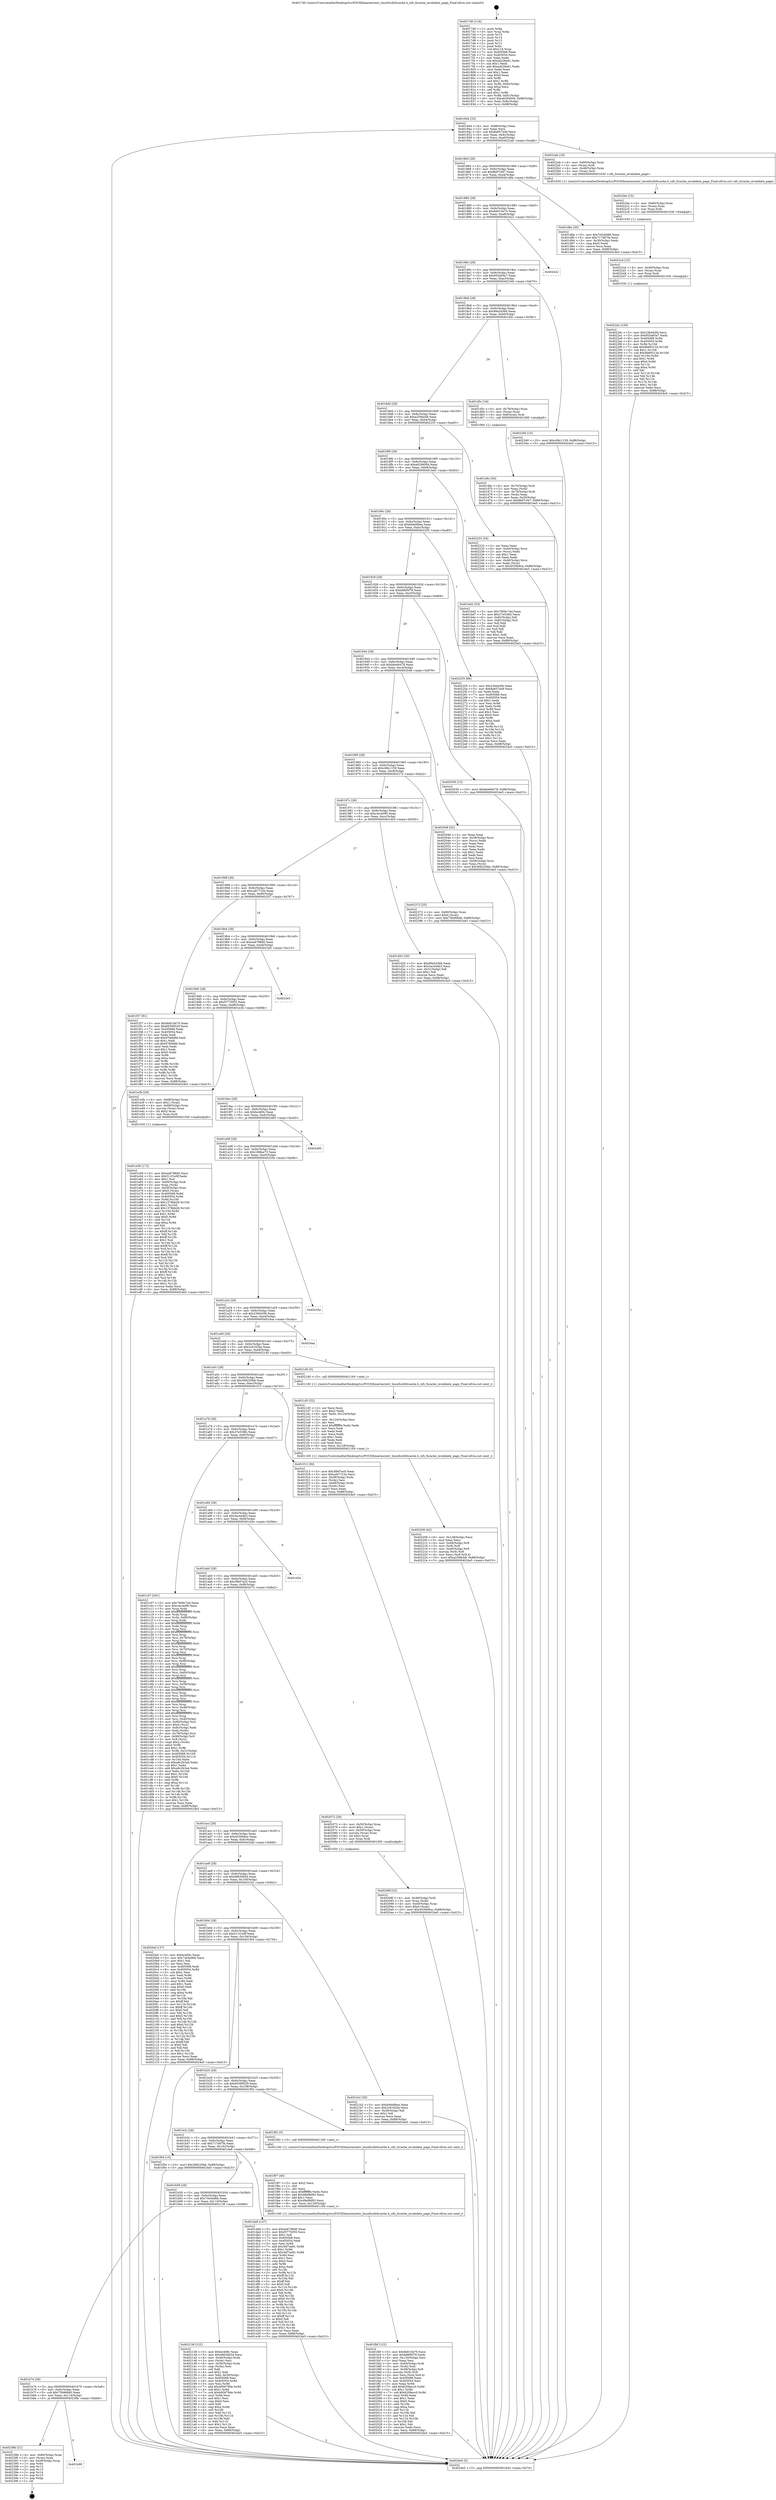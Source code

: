 digraph "0x4017d0" {
  label = "0x4017d0 (/mnt/c/Users/mathe/Desktop/tcc/POCII/binaries/extr_linuxfscifsfscache.h_cifs_fscache_invalidate_page_Final-ollvm.out::main(0))"
  labelloc = "t"
  node[shape=record]

  Entry [label="",width=0.3,height=0.3,shape=circle,fillcolor=black,style=filled]
  "0x401844" [label="{
     0x401844 [32]\l
     | [instrs]\l
     &nbsp;&nbsp;0x401844 \<+6\>: mov -0x88(%rbp),%eax\l
     &nbsp;&nbsp;0x40184a \<+2\>: mov %eax,%ecx\l
     &nbsp;&nbsp;0x40184c \<+6\>: sub $0x8a857449,%ecx\l
     &nbsp;&nbsp;0x401852 \<+6\>: mov %eax,-0x9c(%rbp)\l
     &nbsp;&nbsp;0x401858 \<+6\>: mov %ecx,-0xa0(%rbp)\l
     &nbsp;&nbsp;0x40185e \<+6\>: je 00000000004022ab \<main+0xadb\>\l
  }"]
  "0x4022ab" [label="{
     0x4022ab [19]\l
     | [instrs]\l
     &nbsp;&nbsp;0x4022ab \<+4\>: mov -0x60(%rbp),%rax\l
     &nbsp;&nbsp;0x4022af \<+3\>: mov (%rax),%rdi\l
     &nbsp;&nbsp;0x4022b2 \<+4\>: mov -0x48(%rbp),%rax\l
     &nbsp;&nbsp;0x4022b6 \<+3\>: mov (%rax),%rsi\l
     &nbsp;&nbsp;0x4022b9 \<+5\>: call 0000000000401630 \<cifs_fscache_invalidate_page\>\l
     | [calls]\l
     &nbsp;&nbsp;0x401630 \{1\} (/mnt/c/Users/mathe/Desktop/tcc/POCII/binaries/extr_linuxfscifsfscache.h_cifs_fscache_invalidate_page_Final-ollvm.out::cifs_fscache_invalidate_page)\l
  }"]
  "0x401864" [label="{
     0x401864 [28]\l
     | [instrs]\l
     &nbsp;&nbsp;0x401864 \<+5\>: jmp 0000000000401869 \<main+0x99\>\l
     &nbsp;&nbsp;0x401869 \<+6\>: mov -0x9c(%rbp),%eax\l
     &nbsp;&nbsp;0x40186f \<+5\>: sub $0x8b97cf47,%eax\l
     &nbsp;&nbsp;0x401874 \<+6\>: mov %eax,-0xa4(%rbp)\l
     &nbsp;&nbsp;0x40187a \<+6\>: je 0000000000401d8a \<main+0x5ba\>\l
  }"]
  Exit [label="",width=0.3,height=0.3,shape=circle,fillcolor=black,style=filled,peripheries=2]
  "0x401d8a" [label="{
     0x401d8a [30]\l
     | [instrs]\l
     &nbsp;&nbsp;0x401d8a \<+5\>: mov $0x7e5cb686,%eax\l
     &nbsp;&nbsp;0x401d8f \<+5\>: mov $0x717d67fa,%ecx\l
     &nbsp;&nbsp;0x401d94 \<+3\>: mov -0x30(%rbp),%edx\l
     &nbsp;&nbsp;0x401d97 \<+3\>: cmp $0x0,%edx\l
     &nbsp;&nbsp;0x401d9a \<+3\>: cmove %ecx,%eax\l
     &nbsp;&nbsp;0x401d9d \<+6\>: mov %eax,-0x88(%rbp)\l
     &nbsp;&nbsp;0x401da3 \<+5\>: jmp 00000000004024e5 \<main+0xd15\>\l
  }"]
  "0x401880" [label="{
     0x401880 [28]\l
     | [instrs]\l
     &nbsp;&nbsp;0x401880 \<+5\>: jmp 0000000000401885 \<main+0xb5\>\l
     &nbsp;&nbsp;0x401885 \<+6\>: mov -0x9c(%rbp),%eax\l
     &nbsp;&nbsp;0x40188b \<+5\>: sub $0x8d010e70,%eax\l
     &nbsp;&nbsp;0x401890 \<+6\>: mov %eax,-0xa8(%rbp)\l
     &nbsp;&nbsp;0x401896 \<+6\>: je 0000000000402422 \<main+0xc52\>\l
  }"]
  "0x401b90" [label="{
     0x401b90\l
  }", style=dashed]
  "0x402422" [label="{
     0x402422\l
  }", style=dashed]
  "0x40189c" [label="{
     0x40189c [28]\l
     | [instrs]\l
     &nbsp;&nbsp;0x40189c \<+5\>: jmp 00000000004018a1 \<main+0xd1\>\l
     &nbsp;&nbsp;0x4018a1 \<+6\>: mov -0x9c(%rbp),%eax\l
     &nbsp;&nbsp;0x4018a7 \<+5\>: sub $0x955a65a7,%eax\l
     &nbsp;&nbsp;0x4018ac \<+6\>: mov %eax,-0xac(%rbp)\l
     &nbsp;&nbsp;0x4018b2 \<+6\>: je 0000000000402340 \<main+0xb70\>\l
  }"]
  "0x40238b" [label="{
     0x40238b [21]\l
     | [instrs]\l
     &nbsp;&nbsp;0x40238b \<+4\>: mov -0x80(%rbp),%rax\l
     &nbsp;&nbsp;0x40238f \<+2\>: mov (%rax),%eax\l
     &nbsp;&nbsp;0x402391 \<+4\>: lea -0x28(%rbp),%rsp\l
     &nbsp;&nbsp;0x402395 \<+1\>: pop %rbx\l
     &nbsp;&nbsp;0x402396 \<+2\>: pop %r12\l
     &nbsp;&nbsp;0x402398 \<+2\>: pop %r13\l
     &nbsp;&nbsp;0x40239a \<+2\>: pop %r14\l
     &nbsp;&nbsp;0x40239c \<+2\>: pop %r15\l
     &nbsp;&nbsp;0x40239e \<+1\>: pop %rbp\l
     &nbsp;&nbsp;0x40239f \<+1\>: ret\l
  }"]
  "0x402340" [label="{
     0x402340 [15]\l
     | [instrs]\l
     &nbsp;&nbsp;0x402340 \<+10\>: movl $0xc08c1159,-0x88(%rbp)\l
     &nbsp;&nbsp;0x40234a \<+5\>: jmp 00000000004024e5 \<main+0xd15\>\l
  }"]
  "0x4018b8" [label="{
     0x4018b8 [28]\l
     | [instrs]\l
     &nbsp;&nbsp;0x4018b8 \<+5\>: jmp 00000000004018bd \<main+0xed\>\l
     &nbsp;&nbsp;0x4018bd \<+6\>: mov -0x9c(%rbp),%eax\l
     &nbsp;&nbsp;0x4018c3 \<+5\>: sub $0x99a54366,%eax\l
     &nbsp;&nbsp;0x4018c8 \<+6\>: mov %eax,-0xb0(%rbp)\l
     &nbsp;&nbsp;0x4018ce \<+6\>: je 0000000000401d5c \<main+0x58c\>\l
  }"]
  "0x4022dc" [label="{
     0x4022dc [100]\l
     | [instrs]\l
     &nbsp;&nbsp;0x4022dc \<+5\>: mov $0x236d43f4,%ecx\l
     &nbsp;&nbsp;0x4022e1 \<+5\>: mov $0x955a65a7,%edx\l
     &nbsp;&nbsp;0x4022e6 \<+8\>: mov 0x405068,%r8d\l
     &nbsp;&nbsp;0x4022ee \<+8\>: mov 0x405054,%r9d\l
     &nbsp;&nbsp;0x4022f6 \<+3\>: mov %r8d,%r10d\l
     &nbsp;&nbsp;0x4022f9 \<+7\>: add $0x9b693134,%r10d\l
     &nbsp;&nbsp;0x402300 \<+4\>: sub $0x1,%r10d\l
     &nbsp;&nbsp;0x402304 \<+7\>: sub $0x9b693134,%r10d\l
     &nbsp;&nbsp;0x40230b \<+4\>: imul %r10d,%r8d\l
     &nbsp;&nbsp;0x40230f \<+4\>: and $0x1,%r8d\l
     &nbsp;&nbsp;0x402313 \<+4\>: cmp $0x0,%r8d\l
     &nbsp;&nbsp;0x402317 \<+4\>: sete %r11b\l
     &nbsp;&nbsp;0x40231b \<+4\>: cmp $0xa,%r9d\l
     &nbsp;&nbsp;0x40231f \<+3\>: setl %bl\l
     &nbsp;&nbsp;0x402322 \<+3\>: mov %r11b,%r14b\l
     &nbsp;&nbsp;0x402325 \<+3\>: and %bl,%r14b\l
     &nbsp;&nbsp;0x402328 \<+3\>: xor %bl,%r11b\l
     &nbsp;&nbsp;0x40232b \<+3\>: or %r11b,%r14b\l
     &nbsp;&nbsp;0x40232e \<+4\>: test $0x1,%r14b\l
     &nbsp;&nbsp;0x402332 \<+3\>: cmovne %edx,%ecx\l
     &nbsp;&nbsp;0x402335 \<+6\>: mov %ecx,-0x88(%rbp)\l
     &nbsp;&nbsp;0x40233b \<+5\>: jmp 00000000004024e5 \<main+0xd15\>\l
  }"]
  "0x401d5c" [label="{
     0x401d5c [16]\l
     | [instrs]\l
     &nbsp;&nbsp;0x401d5c \<+4\>: mov -0x78(%rbp),%rax\l
     &nbsp;&nbsp;0x401d60 \<+3\>: mov (%rax),%rax\l
     &nbsp;&nbsp;0x401d63 \<+4\>: mov 0x8(%rax),%rdi\l
     &nbsp;&nbsp;0x401d67 \<+5\>: call 0000000000401060 \<atoi@plt\>\l
     | [calls]\l
     &nbsp;&nbsp;0x401060 \{1\} (unknown)\l
  }"]
  "0x4018d4" [label="{
     0x4018d4 [28]\l
     | [instrs]\l
     &nbsp;&nbsp;0x4018d4 \<+5\>: jmp 00000000004018d9 \<main+0x109\>\l
     &nbsp;&nbsp;0x4018d9 \<+6\>: mov -0x9c(%rbp),%eax\l
     &nbsp;&nbsp;0x4018df \<+5\>: sub $0xa259dcb9,%eax\l
     &nbsp;&nbsp;0x4018e4 \<+6\>: mov %eax,-0xb4(%rbp)\l
     &nbsp;&nbsp;0x4018ea \<+6\>: je 0000000000402233 \<main+0xa63\>\l
  }"]
  "0x4022cd" [label="{
     0x4022cd [15]\l
     | [instrs]\l
     &nbsp;&nbsp;0x4022cd \<+4\>: mov -0x48(%rbp),%rax\l
     &nbsp;&nbsp;0x4022d1 \<+3\>: mov (%rax),%rax\l
     &nbsp;&nbsp;0x4022d4 \<+3\>: mov %rax,%rdi\l
     &nbsp;&nbsp;0x4022d7 \<+5\>: call 0000000000401030 \<free@plt\>\l
     | [calls]\l
     &nbsp;&nbsp;0x401030 \{1\} (unknown)\l
  }"]
  "0x402233" [label="{
     0x402233 [34]\l
     | [instrs]\l
     &nbsp;&nbsp;0x402233 \<+2\>: xor %eax,%eax\l
     &nbsp;&nbsp;0x402235 \<+4\>: mov -0x40(%rbp),%rcx\l
     &nbsp;&nbsp;0x402239 \<+2\>: mov (%rcx),%edx\l
     &nbsp;&nbsp;0x40223b \<+3\>: sub $0x1,%eax\l
     &nbsp;&nbsp;0x40223e \<+2\>: sub %eax,%edx\l
     &nbsp;&nbsp;0x402240 \<+4\>: mov -0x40(%rbp),%rcx\l
     &nbsp;&nbsp;0x402244 \<+2\>: mov %edx,(%rcx)\l
     &nbsp;&nbsp;0x402246 \<+10\>: movl $0x4530b8ce,-0x88(%rbp)\l
     &nbsp;&nbsp;0x402250 \<+5\>: jmp 00000000004024e5 \<main+0xd15\>\l
  }"]
  "0x4018f0" [label="{
     0x4018f0 [28]\l
     | [instrs]\l
     &nbsp;&nbsp;0x4018f0 \<+5\>: jmp 00000000004018f5 \<main+0x125\>\l
     &nbsp;&nbsp;0x4018f5 \<+6\>: mov -0x9c(%rbp),%eax\l
     &nbsp;&nbsp;0x4018fb \<+5\>: sub $0xa6294004,%eax\l
     &nbsp;&nbsp;0x401900 \<+6\>: mov %eax,-0xb8(%rbp)\l
     &nbsp;&nbsp;0x401906 \<+6\>: je 0000000000401bd2 \<main+0x402\>\l
  }"]
  "0x4022be" [label="{
     0x4022be [15]\l
     | [instrs]\l
     &nbsp;&nbsp;0x4022be \<+4\>: mov -0x60(%rbp),%rax\l
     &nbsp;&nbsp;0x4022c2 \<+3\>: mov (%rax),%rax\l
     &nbsp;&nbsp;0x4022c5 \<+3\>: mov %rax,%rdi\l
     &nbsp;&nbsp;0x4022c8 \<+5\>: call 0000000000401030 \<free@plt\>\l
     | [calls]\l
     &nbsp;&nbsp;0x401030 \{1\} (unknown)\l
  }"]
  "0x401bd2" [label="{
     0x401bd2 [53]\l
     | [instrs]\l
     &nbsp;&nbsp;0x401bd2 \<+5\>: mov $0x7809c74d,%eax\l
     &nbsp;&nbsp;0x401bd7 \<+5\>: mov $0x37e536fc,%ecx\l
     &nbsp;&nbsp;0x401bdc \<+6\>: mov -0x82(%rbp),%dl\l
     &nbsp;&nbsp;0x401be2 \<+7\>: mov -0x81(%rbp),%sil\l
     &nbsp;&nbsp;0x401be9 \<+3\>: mov %dl,%dil\l
     &nbsp;&nbsp;0x401bec \<+3\>: and %sil,%dil\l
     &nbsp;&nbsp;0x401bef \<+3\>: xor %sil,%dl\l
     &nbsp;&nbsp;0x401bf2 \<+3\>: or %dl,%dil\l
     &nbsp;&nbsp;0x401bf5 \<+4\>: test $0x1,%dil\l
     &nbsp;&nbsp;0x401bf9 \<+3\>: cmovne %ecx,%eax\l
     &nbsp;&nbsp;0x401bfc \<+6\>: mov %eax,-0x88(%rbp)\l
     &nbsp;&nbsp;0x401c02 \<+5\>: jmp 00000000004024e5 \<main+0xd15\>\l
  }"]
  "0x40190c" [label="{
     0x40190c [28]\l
     | [instrs]\l
     &nbsp;&nbsp;0x40190c \<+5\>: jmp 0000000000401911 \<main+0x141\>\l
     &nbsp;&nbsp;0x401911 \<+6\>: mov -0x9c(%rbp),%eax\l
     &nbsp;&nbsp;0x401917 \<+5\>: sub $0xb0eb9bea,%eax\l
     &nbsp;&nbsp;0x40191c \<+6\>: mov %eax,-0xbc(%rbp)\l
     &nbsp;&nbsp;0x401922 \<+6\>: je 0000000000402255 \<main+0xa85\>\l
  }"]
  "0x4024e5" [label="{
     0x4024e5 [5]\l
     | [instrs]\l
     &nbsp;&nbsp;0x4024e5 \<+5\>: jmp 0000000000401844 \<main+0x74\>\l
  }"]
  "0x4017d0" [label="{
     0x4017d0 [116]\l
     | [instrs]\l
     &nbsp;&nbsp;0x4017d0 \<+1\>: push %rbp\l
     &nbsp;&nbsp;0x4017d1 \<+3\>: mov %rsp,%rbp\l
     &nbsp;&nbsp;0x4017d4 \<+2\>: push %r15\l
     &nbsp;&nbsp;0x4017d6 \<+2\>: push %r14\l
     &nbsp;&nbsp;0x4017d8 \<+2\>: push %r13\l
     &nbsp;&nbsp;0x4017da \<+2\>: push %r12\l
     &nbsp;&nbsp;0x4017dc \<+1\>: push %rbx\l
     &nbsp;&nbsp;0x4017dd \<+7\>: sub $0x118,%rsp\l
     &nbsp;&nbsp;0x4017e4 \<+7\>: mov 0x405068,%eax\l
     &nbsp;&nbsp;0x4017eb \<+7\>: mov 0x405054,%ecx\l
     &nbsp;&nbsp;0x4017f2 \<+2\>: mov %eax,%edx\l
     &nbsp;&nbsp;0x4017f4 \<+6\>: sub $0xad236a61,%edx\l
     &nbsp;&nbsp;0x4017fa \<+3\>: sub $0x1,%edx\l
     &nbsp;&nbsp;0x4017fd \<+6\>: add $0xad236a61,%edx\l
     &nbsp;&nbsp;0x401803 \<+3\>: imul %edx,%eax\l
     &nbsp;&nbsp;0x401806 \<+3\>: and $0x1,%eax\l
     &nbsp;&nbsp;0x401809 \<+3\>: cmp $0x0,%eax\l
     &nbsp;&nbsp;0x40180c \<+4\>: sete %r8b\l
     &nbsp;&nbsp;0x401810 \<+4\>: and $0x1,%r8b\l
     &nbsp;&nbsp;0x401814 \<+7\>: mov %r8b,-0x82(%rbp)\l
     &nbsp;&nbsp;0x40181b \<+3\>: cmp $0xa,%ecx\l
     &nbsp;&nbsp;0x40181e \<+4\>: setl %r8b\l
     &nbsp;&nbsp;0x401822 \<+4\>: and $0x1,%r8b\l
     &nbsp;&nbsp;0x401826 \<+7\>: mov %r8b,-0x81(%rbp)\l
     &nbsp;&nbsp;0x40182d \<+10\>: movl $0xa6294004,-0x88(%rbp)\l
     &nbsp;&nbsp;0x401837 \<+6\>: mov %edi,-0x8c(%rbp)\l
     &nbsp;&nbsp;0x40183d \<+7\>: mov %rsi,-0x98(%rbp)\l
  }"]
  "0x402209" [label="{
     0x402209 [42]\l
     | [instrs]\l
     &nbsp;&nbsp;0x402209 \<+6\>: mov -0x128(%rbp),%ecx\l
     &nbsp;&nbsp;0x40220f \<+3\>: imul %eax,%ecx\l
     &nbsp;&nbsp;0x402212 \<+4\>: mov -0x48(%rbp),%r8\l
     &nbsp;&nbsp;0x402216 \<+3\>: mov (%r8),%r8\l
     &nbsp;&nbsp;0x402219 \<+4\>: mov -0x40(%rbp),%r9\l
     &nbsp;&nbsp;0x40221d \<+3\>: movslq (%r9),%r9\l
     &nbsp;&nbsp;0x402220 \<+4\>: mov %ecx,(%r8,%r9,4)\l
     &nbsp;&nbsp;0x402224 \<+10\>: movl $0xa259dcb9,-0x88(%rbp)\l
     &nbsp;&nbsp;0x40222e \<+5\>: jmp 00000000004024e5 \<main+0xd15\>\l
  }"]
  "0x402255" [label="{
     0x402255 [86]\l
     | [instrs]\l
     &nbsp;&nbsp;0x402255 \<+5\>: mov $0x236d43f4,%eax\l
     &nbsp;&nbsp;0x40225a \<+5\>: mov $0x8a857449,%ecx\l
     &nbsp;&nbsp;0x40225f \<+2\>: xor %edx,%edx\l
     &nbsp;&nbsp;0x402261 \<+7\>: mov 0x405068,%esi\l
     &nbsp;&nbsp;0x402268 \<+7\>: mov 0x405054,%edi\l
     &nbsp;&nbsp;0x40226f \<+3\>: sub $0x1,%edx\l
     &nbsp;&nbsp;0x402272 \<+3\>: mov %esi,%r8d\l
     &nbsp;&nbsp;0x402275 \<+3\>: add %edx,%r8d\l
     &nbsp;&nbsp;0x402278 \<+4\>: imul %r8d,%esi\l
     &nbsp;&nbsp;0x40227c \<+3\>: and $0x1,%esi\l
     &nbsp;&nbsp;0x40227f \<+3\>: cmp $0x0,%esi\l
     &nbsp;&nbsp;0x402282 \<+4\>: sete %r9b\l
     &nbsp;&nbsp;0x402286 \<+3\>: cmp $0xa,%edi\l
     &nbsp;&nbsp;0x402289 \<+4\>: setl %r10b\l
     &nbsp;&nbsp;0x40228d \<+3\>: mov %r9b,%r11b\l
     &nbsp;&nbsp;0x402290 \<+3\>: and %r10b,%r11b\l
     &nbsp;&nbsp;0x402293 \<+3\>: xor %r10b,%r9b\l
     &nbsp;&nbsp;0x402296 \<+3\>: or %r9b,%r11b\l
     &nbsp;&nbsp;0x402299 \<+4\>: test $0x1,%r11b\l
     &nbsp;&nbsp;0x40229d \<+3\>: cmovne %ecx,%eax\l
     &nbsp;&nbsp;0x4022a0 \<+6\>: mov %eax,-0x88(%rbp)\l
     &nbsp;&nbsp;0x4022a6 \<+5\>: jmp 00000000004024e5 \<main+0xd15\>\l
  }"]
  "0x401928" [label="{
     0x401928 [28]\l
     | [instrs]\l
     &nbsp;&nbsp;0x401928 \<+5\>: jmp 000000000040192d \<main+0x15d\>\l
     &nbsp;&nbsp;0x40192d \<+6\>: mov -0x9c(%rbp),%eax\l
     &nbsp;&nbsp;0x401933 \<+5\>: sub $0xb86f5f78,%eax\l
     &nbsp;&nbsp;0x401938 \<+6\>: mov %eax,-0xc0(%rbp)\l
     &nbsp;&nbsp;0x40193e \<+6\>: je 0000000000402039 \<main+0x869\>\l
  }"]
  "0x4021d5" [label="{
     0x4021d5 [52]\l
     | [instrs]\l
     &nbsp;&nbsp;0x4021d5 \<+2\>: xor %ecx,%ecx\l
     &nbsp;&nbsp;0x4021d7 \<+5\>: mov $0x2,%edx\l
     &nbsp;&nbsp;0x4021dc \<+6\>: mov %edx,-0x124(%rbp)\l
     &nbsp;&nbsp;0x4021e2 \<+1\>: cltd\l
     &nbsp;&nbsp;0x4021e3 \<+6\>: mov -0x124(%rbp),%esi\l
     &nbsp;&nbsp;0x4021e9 \<+2\>: idiv %esi\l
     &nbsp;&nbsp;0x4021eb \<+6\>: imul $0xfffffffe,%edx,%edx\l
     &nbsp;&nbsp;0x4021f1 \<+2\>: mov %ecx,%edi\l
     &nbsp;&nbsp;0x4021f3 \<+2\>: sub %edx,%edi\l
     &nbsp;&nbsp;0x4021f5 \<+2\>: mov %ecx,%edx\l
     &nbsp;&nbsp;0x4021f7 \<+3\>: sub $0x1,%edx\l
     &nbsp;&nbsp;0x4021fa \<+2\>: add %edx,%edi\l
     &nbsp;&nbsp;0x4021fc \<+2\>: sub %edi,%ecx\l
     &nbsp;&nbsp;0x4021fe \<+6\>: mov %ecx,-0x128(%rbp)\l
     &nbsp;&nbsp;0x402204 \<+5\>: call 0000000000401160 \<next_i\>\l
     | [calls]\l
     &nbsp;&nbsp;0x401160 \{1\} (/mnt/c/Users/mathe/Desktop/tcc/POCII/binaries/extr_linuxfscifsfscache.h_cifs_fscache_invalidate_page_Final-ollvm.out::next_i)\l
  }"]
  "0x402039" [label="{
     0x402039 [15]\l
     | [instrs]\l
     &nbsp;&nbsp;0x402039 \<+10\>: movl $0xbbe84478,-0x88(%rbp)\l
     &nbsp;&nbsp;0x402043 \<+5\>: jmp 00000000004024e5 \<main+0xd15\>\l
  }"]
  "0x401944" [label="{
     0x401944 [28]\l
     | [instrs]\l
     &nbsp;&nbsp;0x401944 \<+5\>: jmp 0000000000401949 \<main+0x179\>\l
     &nbsp;&nbsp;0x401949 \<+6\>: mov -0x9c(%rbp),%eax\l
     &nbsp;&nbsp;0x40194f \<+5\>: sub $0xbbe84478,%eax\l
     &nbsp;&nbsp;0x401954 \<+6\>: mov %eax,-0xc4(%rbp)\l
     &nbsp;&nbsp;0x40195a \<+6\>: je 0000000000402048 \<main+0x878\>\l
  }"]
  "0x401b74" [label="{
     0x401b74 [28]\l
     | [instrs]\l
     &nbsp;&nbsp;0x401b74 \<+5\>: jmp 0000000000401b79 \<main+0x3a9\>\l
     &nbsp;&nbsp;0x401b79 \<+6\>: mov -0x9c(%rbp),%eax\l
     &nbsp;&nbsp;0x401b7f \<+5\>: sub $0x75b968d0,%eax\l
     &nbsp;&nbsp;0x401b84 \<+6\>: mov %eax,-0x114(%rbp)\l
     &nbsp;&nbsp;0x401b8a \<+6\>: je 000000000040238b \<main+0xbbb\>\l
  }"]
  "0x402048" [label="{
     0x402048 [42]\l
     | [instrs]\l
     &nbsp;&nbsp;0x402048 \<+2\>: xor %eax,%eax\l
     &nbsp;&nbsp;0x40204a \<+4\>: mov -0x58(%rbp),%rcx\l
     &nbsp;&nbsp;0x40204e \<+2\>: mov (%rcx),%edx\l
     &nbsp;&nbsp;0x402050 \<+2\>: mov %eax,%esi\l
     &nbsp;&nbsp;0x402052 \<+2\>: sub %edx,%esi\l
     &nbsp;&nbsp;0x402054 \<+2\>: mov %eax,%edx\l
     &nbsp;&nbsp;0x402056 \<+3\>: sub $0x1,%edx\l
     &nbsp;&nbsp;0x402059 \<+2\>: add %edx,%esi\l
     &nbsp;&nbsp;0x40205b \<+2\>: sub %esi,%eax\l
     &nbsp;&nbsp;0x40205d \<+4\>: mov -0x58(%rbp),%rcx\l
     &nbsp;&nbsp;0x402061 \<+2\>: mov %eax,(%rcx)\l
     &nbsp;&nbsp;0x402063 \<+10\>: movl $0x368220bb,-0x88(%rbp)\l
     &nbsp;&nbsp;0x40206d \<+5\>: jmp 00000000004024e5 \<main+0xd15\>\l
  }"]
  "0x401960" [label="{
     0x401960 [28]\l
     | [instrs]\l
     &nbsp;&nbsp;0x401960 \<+5\>: jmp 0000000000401965 \<main+0x195\>\l
     &nbsp;&nbsp;0x401965 \<+6\>: mov -0x9c(%rbp),%eax\l
     &nbsp;&nbsp;0x40196b \<+5\>: sub $0xc08c1159,%eax\l
     &nbsp;&nbsp;0x401970 \<+6\>: mov %eax,-0xc8(%rbp)\l
     &nbsp;&nbsp;0x401976 \<+6\>: je 0000000000402372 \<main+0xba2\>\l
  }"]
  "0x402138" [label="{
     0x402138 [122]\l
     | [instrs]\l
     &nbsp;&nbsp;0x402138 \<+5\>: mov $0xbc469c,%eax\l
     &nbsp;&nbsp;0x40213d \<+5\>: mov $0x48630b54,%ecx\l
     &nbsp;&nbsp;0x402142 \<+4\>: mov -0x40(%rbp),%rdx\l
     &nbsp;&nbsp;0x402146 \<+2\>: mov (%rdx),%esi\l
     &nbsp;&nbsp;0x402148 \<+4\>: mov -0x50(%rbp),%rdx\l
     &nbsp;&nbsp;0x40214c \<+2\>: cmp (%rdx),%esi\l
     &nbsp;&nbsp;0x40214e \<+4\>: setl %dil\l
     &nbsp;&nbsp;0x402152 \<+4\>: and $0x1,%dil\l
     &nbsp;&nbsp;0x402156 \<+4\>: mov %dil,-0x29(%rbp)\l
     &nbsp;&nbsp;0x40215a \<+7\>: mov 0x405068,%esi\l
     &nbsp;&nbsp;0x402161 \<+8\>: mov 0x405054,%r8d\l
     &nbsp;&nbsp;0x402169 \<+3\>: mov %esi,%r9d\l
     &nbsp;&nbsp;0x40216c \<+7\>: add $0xb95679de,%r9d\l
     &nbsp;&nbsp;0x402173 \<+4\>: sub $0x1,%r9d\l
     &nbsp;&nbsp;0x402177 \<+7\>: sub $0xb95679de,%r9d\l
     &nbsp;&nbsp;0x40217e \<+4\>: imul %r9d,%esi\l
     &nbsp;&nbsp;0x402182 \<+3\>: and $0x1,%esi\l
     &nbsp;&nbsp;0x402185 \<+3\>: cmp $0x0,%esi\l
     &nbsp;&nbsp;0x402188 \<+4\>: sete %dil\l
     &nbsp;&nbsp;0x40218c \<+4\>: cmp $0xa,%r8d\l
     &nbsp;&nbsp;0x402190 \<+4\>: setl %r10b\l
     &nbsp;&nbsp;0x402194 \<+3\>: mov %dil,%r11b\l
     &nbsp;&nbsp;0x402197 \<+3\>: and %r10b,%r11b\l
     &nbsp;&nbsp;0x40219a \<+3\>: xor %r10b,%dil\l
     &nbsp;&nbsp;0x40219d \<+3\>: or %dil,%r11b\l
     &nbsp;&nbsp;0x4021a0 \<+4\>: test $0x1,%r11b\l
     &nbsp;&nbsp;0x4021a4 \<+3\>: cmovne %ecx,%eax\l
     &nbsp;&nbsp;0x4021a7 \<+6\>: mov %eax,-0x88(%rbp)\l
     &nbsp;&nbsp;0x4021ad \<+5\>: jmp 00000000004024e5 \<main+0xd15\>\l
  }"]
  "0x402372" [label="{
     0x402372 [25]\l
     | [instrs]\l
     &nbsp;&nbsp;0x402372 \<+4\>: mov -0x80(%rbp),%rax\l
     &nbsp;&nbsp;0x402376 \<+6\>: movl $0x0,(%rax)\l
     &nbsp;&nbsp;0x40237c \<+10\>: movl $0x75b968d0,-0x88(%rbp)\l
     &nbsp;&nbsp;0x402386 \<+5\>: jmp 00000000004024e5 \<main+0xd15\>\l
  }"]
  "0x40197c" [label="{
     0x40197c [28]\l
     | [instrs]\l
     &nbsp;&nbsp;0x40197c \<+5\>: jmp 0000000000401981 \<main+0x1b1\>\l
     &nbsp;&nbsp;0x401981 \<+6\>: mov -0x9c(%rbp),%eax\l
     &nbsp;&nbsp;0x401987 \<+5\>: sub $0xc4ccb0f0,%eax\l
     &nbsp;&nbsp;0x40198c \<+6\>: mov %eax,-0xcc(%rbp)\l
     &nbsp;&nbsp;0x401992 \<+6\>: je 0000000000401d20 \<main+0x550\>\l
  }"]
  "0x40208f" [label="{
     0x40208f [32]\l
     | [instrs]\l
     &nbsp;&nbsp;0x40208f \<+4\>: mov -0x48(%rbp),%rdi\l
     &nbsp;&nbsp;0x402093 \<+3\>: mov %rax,(%rdi)\l
     &nbsp;&nbsp;0x402096 \<+4\>: mov -0x40(%rbp),%rax\l
     &nbsp;&nbsp;0x40209a \<+6\>: movl $0x0,(%rax)\l
     &nbsp;&nbsp;0x4020a0 \<+10\>: movl $0x4530b8ce,-0x88(%rbp)\l
     &nbsp;&nbsp;0x4020aa \<+5\>: jmp 00000000004024e5 \<main+0xd15\>\l
  }"]
  "0x401d20" [label="{
     0x401d20 [30]\l
     | [instrs]\l
     &nbsp;&nbsp;0x401d20 \<+5\>: mov $0x99a54366,%eax\l
     &nbsp;&nbsp;0x401d25 \<+5\>: mov $0x3ac444b3,%ecx\l
     &nbsp;&nbsp;0x401d2a \<+3\>: mov -0x31(%rbp),%dl\l
     &nbsp;&nbsp;0x401d2d \<+3\>: test $0x1,%dl\l
     &nbsp;&nbsp;0x401d30 \<+3\>: cmovne %ecx,%eax\l
     &nbsp;&nbsp;0x401d33 \<+6\>: mov %eax,-0x88(%rbp)\l
     &nbsp;&nbsp;0x401d39 \<+5\>: jmp 00000000004024e5 \<main+0xd15\>\l
  }"]
  "0x401998" [label="{
     0x401998 [28]\l
     | [instrs]\l
     &nbsp;&nbsp;0x401998 \<+5\>: jmp 000000000040199d \<main+0x1cd\>\l
     &nbsp;&nbsp;0x40199d \<+6\>: mov -0x9c(%rbp),%eax\l
     &nbsp;&nbsp;0x4019a3 \<+5\>: sub $0xca67723e,%eax\l
     &nbsp;&nbsp;0x4019a8 \<+6\>: mov %eax,-0xd0(%rbp)\l
     &nbsp;&nbsp;0x4019ae \<+6\>: je 0000000000401f37 \<main+0x767\>\l
  }"]
  "0x401fbf" [label="{
     0x401fbf [122]\l
     | [instrs]\l
     &nbsp;&nbsp;0x401fbf \<+5\>: mov $0x8d010e70,%ecx\l
     &nbsp;&nbsp;0x401fc4 \<+5\>: mov $0xb86f5f78,%edx\l
     &nbsp;&nbsp;0x401fc9 \<+6\>: mov -0x120(%rbp),%esi\l
     &nbsp;&nbsp;0x401fcf \<+3\>: imul %eax,%esi\l
     &nbsp;&nbsp;0x401fd2 \<+4\>: mov -0x60(%rbp),%rdi\l
     &nbsp;&nbsp;0x401fd6 \<+3\>: mov (%rdi),%rdi\l
     &nbsp;&nbsp;0x401fd9 \<+4\>: mov -0x58(%rbp),%r8\l
     &nbsp;&nbsp;0x401fdd \<+3\>: movslq (%r8),%r8\l
     &nbsp;&nbsp;0x401fe0 \<+4\>: mov %esi,(%rdi,%r8,4)\l
     &nbsp;&nbsp;0x401fe4 \<+7\>: mov 0x405068,%eax\l
     &nbsp;&nbsp;0x401feb \<+7\>: mov 0x405054,%esi\l
     &nbsp;&nbsp;0x401ff2 \<+3\>: mov %eax,%r9d\l
     &nbsp;&nbsp;0x401ff5 \<+7\>: add $0x6208acc0,%r9d\l
     &nbsp;&nbsp;0x401ffc \<+4\>: sub $0x1,%r9d\l
     &nbsp;&nbsp;0x402000 \<+7\>: sub $0x6208acc0,%r9d\l
     &nbsp;&nbsp;0x402007 \<+4\>: imul %r9d,%eax\l
     &nbsp;&nbsp;0x40200b \<+3\>: and $0x1,%eax\l
     &nbsp;&nbsp;0x40200e \<+3\>: cmp $0x0,%eax\l
     &nbsp;&nbsp;0x402011 \<+4\>: sete %r10b\l
     &nbsp;&nbsp;0x402015 \<+3\>: cmp $0xa,%esi\l
     &nbsp;&nbsp;0x402018 \<+4\>: setl %r11b\l
     &nbsp;&nbsp;0x40201c \<+3\>: mov %r10b,%bl\l
     &nbsp;&nbsp;0x40201f \<+3\>: and %r11b,%bl\l
     &nbsp;&nbsp;0x402022 \<+3\>: xor %r11b,%r10b\l
     &nbsp;&nbsp;0x402025 \<+3\>: or %r10b,%bl\l
     &nbsp;&nbsp;0x402028 \<+3\>: test $0x1,%bl\l
     &nbsp;&nbsp;0x40202b \<+3\>: cmovne %edx,%ecx\l
     &nbsp;&nbsp;0x40202e \<+6\>: mov %ecx,-0x88(%rbp)\l
     &nbsp;&nbsp;0x402034 \<+5\>: jmp 00000000004024e5 \<main+0xd15\>\l
  }"]
  "0x401f37" [label="{
     0x401f37 [91]\l
     | [instrs]\l
     &nbsp;&nbsp;0x401f37 \<+5\>: mov $0x8d010e70,%eax\l
     &nbsp;&nbsp;0x401f3c \<+5\>: mov $0x60399529,%ecx\l
     &nbsp;&nbsp;0x401f41 \<+7\>: mov 0x405068,%edx\l
     &nbsp;&nbsp;0x401f48 \<+7\>: mov 0x405054,%esi\l
     &nbsp;&nbsp;0x401f4f \<+2\>: mov %edx,%edi\l
     &nbsp;&nbsp;0x401f51 \<+6\>: add $0x97fe9dfd,%edi\l
     &nbsp;&nbsp;0x401f57 \<+3\>: sub $0x1,%edi\l
     &nbsp;&nbsp;0x401f5a \<+6\>: sub $0x97fe9dfd,%edi\l
     &nbsp;&nbsp;0x401f60 \<+3\>: imul %edi,%edx\l
     &nbsp;&nbsp;0x401f63 \<+3\>: and $0x1,%edx\l
     &nbsp;&nbsp;0x401f66 \<+3\>: cmp $0x0,%edx\l
     &nbsp;&nbsp;0x401f69 \<+4\>: sete %r8b\l
     &nbsp;&nbsp;0x401f6d \<+3\>: cmp $0xa,%esi\l
     &nbsp;&nbsp;0x401f70 \<+4\>: setl %r9b\l
     &nbsp;&nbsp;0x401f74 \<+3\>: mov %r8b,%r10b\l
     &nbsp;&nbsp;0x401f77 \<+3\>: and %r9b,%r10b\l
     &nbsp;&nbsp;0x401f7a \<+3\>: xor %r9b,%r8b\l
     &nbsp;&nbsp;0x401f7d \<+3\>: or %r8b,%r10b\l
     &nbsp;&nbsp;0x401f80 \<+4\>: test $0x1,%r10b\l
     &nbsp;&nbsp;0x401f84 \<+3\>: cmovne %ecx,%eax\l
     &nbsp;&nbsp;0x401f87 \<+6\>: mov %eax,-0x88(%rbp)\l
     &nbsp;&nbsp;0x401f8d \<+5\>: jmp 00000000004024e5 \<main+0xd15\>\l
  }"]
  "0x4019b4" [label="{
     0x4019b4 [28]\l
     | [instrs]\l
     &nbsp;&nbsp;0x4019b4 \<+5\>: jmp 00000000004019b9 \<main+0x1e9\>\l
     &nbsp;&nbsp;0x4019b9 \<+6\>: mov -0x9c(%rbp),%eax\l
     &nbsp;&nbsp;0x4019bf \<+5\>: sub $0xea6788d0,%eax\l
     &nbsp;&nbsp;0x4019c4 \<+6\>: mov %eax,-0xd4(%rbp)\l
     &nbsp;&nbsp;0x4019ca \<+6\>: je 00000000004023e5 \<main+0xc15\>\l
  }"]
  "0x401f97" [label="{
     0x401f97 [40]\l
     | [instrs]\l
     &nbsp;&nbsp;0x401f97 \<+5\>: mov $0x2,%ecx\l
     &nbsp;&nbsp;0x401f9c \<+1\>: cltd\l
     &nbsp;&nbsp;0x401f9d \<+2\>: idiv %ecx\l
     &nbsp;&nbsp;0x401f9f \<+6\>: imul $0xfffffffe,%edx,%ecx\l
     &nbsp;&nbsp;0x401fa5 \<+6\>: add $0x48ef8d93,%ecx\l
     &nbsp;&nbsp;0x401fab \<+3\>: add $0x1,%ecx\l
     &nbsp;&nbsp;0x401fae \<+6\>: sub $0x48ef8d93,%ecx\l
     &nbsp;&nbsp;0x401fb4 \<+6\>: mov %ecx,-0x120(%rbp)\l
     &nbsp;&nbsp;0x401fba \<+5\>: call 0000000000401160 \<next_i\>\l
     | [calls]\l
     &nbsp;&nbsp;0x401160 \{1\} (/mnt/c/Users/mathe/Desktop/tcc/POCII/binaries/extr_linuxfscifsfscache.h_cifs_fscache_invalidate_page_Final-ollvm.out::next_i)\l
  }"]
  "0x4023e5" [label="{
     0x4023e5\l
  }", style=dashed]
  "0x4019d0" [label="{
     0x4019d0 [28]\l
     | [instrs]\l
     &nbsp;&nbsp;0x4019d0 \<+5\>: jmp 00000000004019d5 \<main+0x205\>\l
     &nbsp;&nbsp;0x4019d5 \<+6\>: mov -0x9c(%rbp),%eax\l
     &nbsp;&nbsp;0x4019db \<+5\>: sub $0xf3775055,%eax\l
     &nbsp;&nbsp;0x4019e0 \<+6\>: mov %eax,-0xd8(%rbp)\l
     &nbsp;&nbsp;0x4019e6 \<+6\>: je 0000000000401e3b \<main+0x66b\>\l
  }"]
  "0x401e58" [label="{
     0x401e58 [172]\l
     | [instrs]\l
     &nbsp;&nbsp;0x401e58 \<+5\>: mov $0xea6788d0,%ecx\l
     &nbsp;&nbsp;0x401e5d \<+5\>: mov $0x511f1e9f,%edx\l
     &nbsp;&nbsp;0x401e62 \<+3\>: mov $0x1,%sil\l
     &nbsp;&nbsp;0x401e65 \<+4\>: mov -0x60(%rbp),%rdi\l
     &nbsp;&nbsp;0x401e69 \<+3\>: mov %rax,(%rdi)\l
     &nbsp;&nbsp;0x401e6c \<+4\>: mov -0x58(%rbp),%rax\l
     &nbsp;&nbsp;0x401e70 \<+6\>: movl $0x0,(%rax)\l
     &nbsp;&nbsp;0x401e76 \<+8\>: mov 0x405068,%r8d\l
     &nbsp;&nbsp;0x401e7e \<+8\>: mov 0x405054,%r9d\l
     &nbsp;&nbsp;0x401e86 \<+3\>: mov %r8d,%r10d\l
     &nbsp;&nbsp;0x401e89 \<+7\>: sub $0x1376bb26,%r10d\l
     &nbsp;&nbsp;0x401e90 \<+4\>: sub $0x1,%r10d\l
     &nbsp;&nbsp;0x401e94 \<+7\>: add $0x1376bb26,%r10d\l
     &nbsp;&nbsp;0x401e9b \<+4\>: imul %r10d,%r8d\l
     &nbsp;&nbsp;0x401e9f \<+4\>: and $0x1,%r8d\l
     &nbsp;&nbsp;0x401ea3 \<+4\>: cmp $0x0,%r8d\l
     &nbsp;&nbsp;0x401ea7 \<+4\>: sete %r11b\l
     &nbsp;&nbsp;0x401eab \<+4\>: cmp $0xa,%r9d\l
     &nbsp;&nbsp;0x401eaf \<+3\>: setl %bl\l
     &nbsp;&nbsp;0x401eb2 \<+3\>: mov %r11b,%r14b\l
     &nbsp;&nbsp;0x401eb5 \<+4\>: xor $0xff,%r14b\l
     &nbsp;&nbsp;0x401eb9 \<+3\>: mov %bl,%r15b\l
     &nbsp;&nbsp;0x401ebc \<+4\>: xor $0xff,%r15b\l
     &nbsp;&nbsp;0x401ec0 \<+4\>: xor $0x1,%sil\l
     &nbsp;&nbsp;0x401ec4 \<+3\>: mov %r14b,%r12b\l
     &nbsp;&nbsp;0x401ec7 \<+4\>: and $0xff,%r12b\l
     &nbsp;&nbsp;0x401ecb \<+3\>: and %sil,%r11b\l
     &nbsp;&nbsp;0x401ece \<+3\>: mov %r15b,%r13b\l
     &nbsp;&nbsp;0x401ed1 \<+4\>: and $0xff,%r13b\l
     &nbsp;&nbsp;0x401ed5 \<+3\>: and %sil,%bl\l
     &nbsp;&nbsp;0x401ed8 \<+3\>: or %r11b,%r12b\l
     &nbsp;&nbsp;0x401edb \<+3\>: or %bl,%r13b\l
     &nbsp;&nbsp;0x401ede \<+3\>: xor %r13b,%r12b\l
     &nbsp;&nbsp;0x401ee1 \<+3\>: or %r15b,%r14b\l
     &nbsp;&nbsp;0x401ee4 \<+4\>: xor $0xff,%r14b\l
     &nbsp;&nbsp;0x401ee8 \<+4\>: or $0x1,%sil\l
     &nbsp;&nbsp;0x401eec \<+3\>: and %sil,%r14b\l
     &nbsp;&nbsp;0x401eef \<+3\>: or %r14b,%r12b\l
     &nbsp;&nbsp;0x401ef2 \<+4\>: test $0x1,%r12b\l
     &nbsp;&nbsp;0x401ef6 \<+3\>: cmovne %edx,%ecx\l
     &nbsp;&nbsp;0x401ef9 \<+6\>: mov %ecx,-0x88(%rbp)\l
     &nbsp;&nbsp;0x401eff \<+5\>: jmp 00000000004024e5 \<main+0xd15\>\l
  }"]
  "0x401e3b" [label="{
     0x401e3b [29]\l
     | [instrs]\l
     &nbsp;&nbsp;0x401e3b \<+4\>: mov -0x68(%rbp),%rax\l
     &nbsp;&nbsp;0x401e3f \<+6\>: movl $0x1,(%rax)\l
     &nbsp;&nbsp;0x401e45 \<+4\>: mov -0x68(%rbp),%rax\l
     &nbsp;&nbsp;0x401e49 \<+3\>: movslq (%rax),%rax\l
     &nbsp;&nbsp;0x401e4c \<+4\>: shl $0x2,%rax\l
     &nbsp;&nbsp;0x401e50 \<+3\>: mov %rax,%rdi\l
     &nbsp;&nbsp;0x401e53 \<+5\>: call 0000000000401050 \<malloc@plt\>\l
     | [calls]\l
     &nbsp;&nbsp;0x401050 \{1\} (unknown)\l
  }"]
  "0x4019ec" [label="{
     0x4019ec [28]\l
     | [instrs]\l
     &nbsp;&nbsp;0x4019ec \<+5\>: jmp 00000000004019f1 \<main+0x221\>\l
     &nbsp;&nbsp;0x4019f1 \<+6\>: mov -0x9c(%rbp),%eax\l
     &nbsp;&nbsp;0x4019f7 \<+5\>: sub $0xbc469c,%eax\l
     &nbsp;&nbsp;0x4019fc \<+6\>: mov %eax,-0xdc(%rbp)\l
     &nbsp;&nbsp;0x401a02 \<+6\>: je 0000000000402485 \<main+0xcb5\>\l
  }"]
  "0x401b58" [label="{
     0x401b58 [28]\l
     | [instrs]\l
     &nbsp;&nbsp;0x401b58 \<+5\>: jmp 0000000000401b5d \<main+0x38d\>\l
     &nbsp;&nbsp;0x401b5d \<+6\>: mov -0x9c(%rbp),%eax\l
     &nbsp;&nbsp;0x401b63 \<+5\>: sub $0x73e5ed6b,%eax\l
     &nbsp;&nbsp;0x401b68 \<+6\>: mov %eax,-0x110(%rbp)\l
     &nbsp;&nbsp;0x401b6e \<+6\>: je 0000000000402138 \<main+0x968\>\l
  }"]
  "0x402485" [label="{
     0x402485\l
  }", style=dashed]
  "0x401a08" [label="{
     0x401a08 [28]\l
     | [instrs]\l
     &nbsp;&nbsp;0x401a08 \<+5\>: jmp 0000000000401a0d \<main+0x23d\>\l
     &nbsp;&nbsp;0x401a0d \<+6\>: mov -0x9c(%rbp),%eax\l
     &nbsp;&nbsp;0x401a13 \<+5\>: sub $0x1fd8ee73,%eax\l
     &nbsp;&nbsp;0x401a18 \<+6\>: mov %eax,-0xe0(%rbp)\l
     &nbsp;&nbsp;0x401a1e \<+6\>: je 000000000040235e \<main+0xb8e\>\l
  }"]
  "0x401da8" [label="{
     0x401da8 [147]\l
     | [instrs]\l
     &nbsp;&nbsp;0x401da8 \<+5\>: mov $0xea6788d0,%eax\l
     &nbsp;&nbsp;0x401dad \<+5\>: mov $0xf3775055,%ecx\l
     &nbsp;&nbsp;0x401db2 \<+2\>: mov $0x1,%dl\l
     &nbsp;&nbsp;0x401db4 \<+7\>: mov 0x405068,%esi\l
     &nbsp;&nbsp;0x401dbb \<+7\>: mov 0x405054,%edi\l
     &nbsp;&nbsp;0x401dc2 \<+3\>: mov %esi,%r8d\l
     &nbsp;&nbsp;0x401dc5 \<+7\>: add $0x3ef7ae81,%r8d\l
     &nbsp;&nbsp;0x401dcc \<+4\>: sub $0x1,%r8d\l
     &nbsp;&nbsp;0x401dd0 \<+7\>: sub $0x3ef7ae81,%r8d\l
     &nbsp;&nbsp;0x401dd7 \<+4\>: imul %r8d,%esi\l
     &nbsp;&nbsp;0x401ddb \<+3\>: and $0x1,%esi\l
     &nbsp;&nbsp;0x401dde \<+3\>: cmp $0x0,%esi\l
     &nbsp;&nbsp;0x401de1 \<+4\>: sete %r9b\l
     &nbsp;&nbsp;0x401de5 \<+3\>: cmp $0xa,%edi\l
     &nbsp;&nbsp;0x401de8 \<+4\>: setl %r10b\l
     &nbsp;&nbsp;0x401dec \<+3\>: mov %r9b,%r11b\l
     &nbsp;&nbsp;0x401def \<+4\>: xor $0xff,%r11b\l
     &nbsp;&nbsp;0x401df3 \<+3\>: mov %r10b,%bl\l
     &nbsp;&nbsp;0x401df6 \<+3\>: xor $0xff,%bl\l
     &nbsp;&nbsp;0x401df9 \<+3\>: xor $0x0,%dl\l
     &nbsp;&nbsp;0x401dfc \<+3\>: mov %r11b,%r14b\l
     &nbsp;&nbsp;0x401dff \<+4\>: and $0x0,%r14b\l
     &nbsp;&nbsp;0x401e03 \<+3\>: and %dl,%r9b\l
     &nbsp;&nbsp;0x401e06 \<+3\>: mov %bl,%r15b\l
     &nbsp;&nbsp;0x401e09 \<+4\>: and $0x0,%r15b\l
     &nbsp;&nbsp;0x401e0d \<+3\>: and %dl,%r10b\l
     &nbsp;&nbsp;0x401e10 \<+3\>: or %r9b,%r14b\l
     &nbsp;&nbsp;0x401e13 \<+3\>: or %r10b,%r15b\l
     &nbsp;&nbsp;0x401e16 \<+3\>: xor %r15b,%r14b\l
     &nbsp;&nbsp;0x401e19 \<+3\>: or %bl,%r11b\l
     &nbsp;&nbsp;0x401e1c \<+4\>: xor $0xff,%r11b\l
     &nbsp;&nbsp;0x401e20 \<+3\>: or $0x0,%dl\l
     &nbsp;&nbsp;0x401e23 \<+3\>: and %dl,%r11b\l
     &nbsp;&nbsp;0x401e26 \<+3\>: or %r11b,%r14b\l
     &nbsp;&nbsp;0x401e29 \<+4\>: test $0x1,%r14b\l
     &nbsp;&nbsp;0x401e2d \<+3\>: cmovne %ecx,%eax\l
     &nbsp;&nbsp;0x401e30 \<+6\>: mov %eax,-0x88(%rbp)\l
     &nbsp;&nbsp;0x401e36 \<+5\>: jmp 00000000004024e5 \<main+0xd15\>\l
  }"]
  "0x40235e" [label="{
     0x40235e\l
  }", style=dashed]
  "0x401a24" [label="{
     0x401a24 [28]\l
     | [instrs]\l
     &nbsp;&nbsp;0x401a24 \<+5\>: jmp 0000000000401a29 \<main+0x259\>\l
     &nbsp;&nbsp;0x401a29 \<+6\>: mov -0x9c(%rbp),%eax\l
     &nbsp;&nbsp;0x401a2f \<+5\>: sub $0x236d43f4,%eax\l
     &nbsp;&nbsp;0x401a34 \<+6\>: mov %eax,-0xe4(%rbp)\l
     &nbsp;&nbsp;0x401a3a \<+6\>: je 00000000004024aa \<main+0xcda\>\l
  }"]
  "0x401b3c" [label="{
     0x401b3c [28]\l
     | [instrs]\l
     &nbsp;&nbsp;0x401b3c \<+5\>: jmp 0000000000401b41 \<main+0x371\>\l
     &nbsp;&nbsp;0x401b41 \<+6\>: mov -0x9c(%rbp),%eax\l
     &nbsp;&nbsp;0x401b47 \<+5\>: sub $0x717d67fa,%eax\l
     &nbsp;&nbsp;0x401b4c \<+6\>: mov %eax,-0x10c(%rbp)\l
     &nbsp;&nbsp;0x401b52 \<+6\>: je 0000000000401da8 \<main+0x5d8\>\l
  }"]
  "0x4024aa" [label="{
     0x4024aa\l
  }", style=dashed]
  "0x401a40" [label="{
     0x401a40 [28]\l
     | [instrs]\l
     &nbsp;&nbsp;0x401a40 \<+5\>: jmp 0000000000401a45 \<main+0x275\>\l
     &nbsp;&nbsp;0x401a45 \<+6\>: mov -0x9c(%rbp),%eax\l
     &nbsp;&nbsp;0x401a4b \<+5\>: sub $0x2c6162be,%eax\l
     &nbsp;&nbsp;0x401a50 \<+6\>: mov %eax,-0xe8(%rbp)\l
     &nbsp;&nbsp;0x401a56 \<+6\>: je 00000000004021d0 \<main+0xa00\>\l
  }"]
  "0x401f92" [label="{
     0x401f92 [5]\l
     | [instrs]\l
     &nbsp;&nbsp;0x401f92 \<+5\>: call 0000000000401160 \<next_i\>\l
     | [calls]\l
     &nbsp;&nbsp;0x401160 \{1\} (/mnt/c/Users/mathe/Desktop/tcc/POCII/binaries/extr_linuxfscifsfscache.h_cifs_fscache_invalidate_page_Final-ollvm.out::next_i)\l
  }"]
  "0x4021d0" [label="{
     0x4021d0 [5]\l
     | [instrs]\l
     &nbsp;&nbsp;0x4021d0 \<+5\>: call 0000000000401160 \<next_i\>\l
     | [calls]\l
     &nbsp;&nbsp;0x401160 \{1\} (/mnt/c/Users/mathe/Desktop/tcc/POCII/binaries/extr_linuxfscifsfscache.h_cifs_fscache_invalidate_page_Final-ollvm.out::next_i)\l
  }"]
  "0x401a5c" [label="{
     0x401a5c [28]\l
     | [instrs]\l
     &nbsp;&nbsp;0x401a5c \<+5\>: jmp 0000000000401a61 \<main+0x291\>\l
     &nbsp;&nbsp;0x401a61 \<+6\>: mov -0x9c(%rbp),%eax\l
     &nbsp;&nbsp;0x401a67 \<+5\>: sub $0x368220bb,%eax\l
     &nbsp;&nbsp;0x401a6c \<+6\>: mov %eax,-0xec(%rbp)\l
     &nbsp;&nbsp;0x401a72 \<+6\>: je 0000000000401f13 \<main+0x743\>\l
  }"]
  "0x401b20" [label="{
     0x401b20 [28]\l
     | [instrs]\l
     &nbsp;&nbsp;0x401b20 \<+5\>: jmp 0000000000401b25 \<main+0x355\>\l
     &nbsp;&nbsp;0x401b25 \<+6\>: mov -0x9c(%rbp),%eax\l
     &nbsp;&nbsp;0x401b2b \<+5\>: sub $0x60399529,%eax\l
     &nbsp;&nbsp;0x401b30 \<+6\>: mov %eax,-0x108(%rbp)\l
     &nbsp;&nbsp;0x401b36 \<+6\>: je 0000000000401f92 \<main+0x7c2\>\l
  }"]
  "0x401f13" [label="{
     0x401f13 [36]\l
     | [instrs]\l
     &nbsp;&nbsp;0x401f13 \<+5\>: mov $0x3fb97ec0,%eax\l
     &nbsp;&nbsp;0x401f18 \<+5\>: mov $0xca67723e,%ecx\l
     &nbsp;&nbsp;0x401f1d \<+4\>: mov -0x58(%rbp),%rdx\l
     &nbsp;&nbsp;0x401f21 \<+2\>: mov (%rdx),%esi\l
     &nbsp;&nbsp;0x401f23 \<+4\>: mov -0x68(%rbp),%rdx\l
     &nbsp;&nbsp;0x401f27 \<+2\>: cmp (%rdx),%esi\l
     &nbsp;&nbsp;0x401f29 \<+3\>: cmovl %ecx,%eax\l
     &nbsp;&nbsp;0x401f2c \<+6\>: mov %eax,-0x88(%rbp)\l
     &nbsp;&nbsp;0x401f32 \<+5\>: jmp 00000000004024e5 \<main+0xd15\>\l
  }"]
  "0x401a78" [label="{
     0x401a78 [28]\l
     | [instrs]\l
     &nbsp;&nbsp;0x401a78 \<+5\>: jmp 0000000000401a7d \<main+0x2ad\>\l
     &nbsp;&nbsp;0x401a7d \<+6\>: mov -0x9c(%rbp),%eax\l
     &nbsp;&nbsp;0x401a83 \<+5\>: sub $0x37e536fc,%eax\l
     &nbsp;&nbsp;0x401a88 \<+6\>: mov %eax,-0xf0(%rbp)\l
     &nbsp;&nbsp;0x401a8e \<+6\>: je 0000000000401c07 \<main+0x437\>\l
  }"]
  "0x401f04" [label="{
     0x401f04 [15]\l
     | [instrs]\l
     &nbsp;&nbsp;0x401f04 \<+10\>: movl $0x368220bb,-0x88(%rbp)\l
     &nbsp;&nbsp;0x401f0e \<+5\>: jmp 00000000004024e5 \<main+0xd15\>\l
  }"]
  "0x401c07" [label="{
     0x401c07 [281]\l
     | [instrs]\l
     &nbsp;&nbsp;0x401c07 \<+5\>: mov $0x7809c74d,%eax\l
     &nbsp;&nbsp;0x401c0c \<+5\>: mov $0xc4ccb0f0,%ecx\l
     &nbsp;&nbsp;0x401c11 \<+3\>: mov %rsp,%rdx\l
     &nbsp;&nbsp;0x401c14 \<+4\>: add $0xfffffffffffffff0,%rdx\l
     &nbsp;&nbsp;0x401c18 \<+3\>: mov %rdx,%rsp\l
     &nbsp;&nbsp;0x401c1b \<+4\>: mov %rdx,-0x80(%rbp)\l
     &nbsp;&nbsp;0x401c1f \<+3\>: mov %rsp,%rdx\l
     &nbsp;&nbsp;0x401c22 \<+4\>: add $0xfffffffffffffff0,%rdx\l
     &nbsp;&nbsp;0x401c26 \<+3\>: mov %rdx,%rsp\l
     &nbsp;&nbsp;0x401c29 \<+3\>: mov %rsp,%rsi\l
     &nbsp;&nbsp;0x401c2c \<+4\>: add $0xfffffffffffffff0,%rsi\l
     &nbsp;&nbsp;0x401c30 \<+3\>: mov %rsi,%rsp\l
     &nbsp;&nbsp;0x401c33 \<+4\>: mov %rsi,-0x78(%rbp)\l
     &nbsp;&nbsp;0x401c37 \<+3\>: mov %rsp,%rsi\l
     &nbsp;&nbsp;0x401c3a \<+4\>: add $0xfffffffffffffff0,%rsi\l
     &nbsp;&nbsp;0x401c3e \<+3\>: mov %rsi,%rsp\l
     &nbsp;&nbsp;0x401c41 \<+4\>: mov %rsi,-0x70(%rbp)\l
     &nbsp;&nbsp;0x401c45 \<+3\>: mov %rsp,%rsi\l
     &nbsp;&nbsp;0x401c48 \<+4\>: add $0xfffffffffffffff0,%rsi\l
     &nbsp;&nbsp;0x401c4c \<+3\>: mov %rsi,%rsp\l
     &nbsp;&nbsp;0x401c4f \<+4\>: mov %rsi,-0x68(%rbp)\l
     &nbsp;&nbsp;0x401c53 \<+3\>: mov %rsp,%rsi\l
     &nbsp;&nbsp;0x401c56 \<+4\>: add $0xfffffffffffffff0,%rsi\l
     &nbsp;&nbsp;0x401c5a \<+3\>: mov %rsi,%rsp\l
     &nbsp;&nbsp;0x401c5d \<+4\>: mov %rsi,-0x60(%rbp)\l
     &nbsp;&nbsp;0x401c61 \<+3\>: mov %rsp,%rsi\l
     &nbsp;&nbsp;0x401c64 \<+4\>: add $0xfffffffffffffff0,%rsi\l
     &nbsp;&nbsp;0x401c68 \<+3\>: mov %rsi,%rsp\l
     &nbsp;&nbsp;0x401c6b \<+4\>: mov %rsi,-0x58(%rbp)\l
     &nbsp;&nbsp;0x401c6f \<+3\>: mov %rsp,%rsi\l
     &nbsp;&nbsp;0x401c72 \<+4\>: add $0xfffffffffffffff0,%rsi\l
     &nbsp;&nbsp;0x401c76 \<+3\>: mov %rsi,%rsp\l
     &nbsp;&nbsp;0x401c79 \<+4\>: mov %rsi,-0x50(%rbp)\l
     &nbsp;&nbsp;0x401c7d \<+3\>: mov %rsp,%rsi\l
     &nbsp;&nbsp;0x401c80 \<+4\>: add $0xfffffffffffffff0,%rsi\l
     &nbsp;&nbsp;0x401c84 \<+3\>: mov %rsi,%rsp\l
     &nbsp;&nbsp;0x401c87 \<+4\>: mov %rsi,-0x48(%rbp)\l
     &nbsp;&nbsp;0x401c8b \<+3\>: mov %rsp,%rsi\l
     &nbsp;&nbsp;0x401c8e \<+4\>: add $0xfffffffffffffff0,%rsi\l
     &nbsp;&nbsp;0x401c92 \<+3\>: mov %rsi,%rsp\l
     &nbsp;&nbsp;0x401c95 \<+4\>: mov %rsi,-0x40(%rbp)\l
     &nbsp;&nbsp;0x401c99 \<+4\>: mov -0x80(%rbp),%rsi\l
     &nbsp;&nbsp;0x401c9d \<+6\>: movl $0x0,(%rsi)\l
     &nbsp;&nbsp;0x401ca3 \<+6\>: mov -0x8c(%rbp),%edi\l
     &nbsp;&nbsp;0x401ca9 \<+2\>: mov %edi,(%rdx)\l
     &nbsp;&nbsp;0x401cab \<+4\>: mov -0x78(%rbp),%rsi\l
     &nbsp;&nbsp;0x401caf \<+7\>: mov -0x98(%rbp),%r8\l
     &nbsp;&nbsp;0x401cb6 \<+3\>: mov %r8,(%rsi)\l
     &nbsp;&nbsp;0x401cb9 \<+3\>: cmpl $0x2,(%rdx)\l
     &nbsp;&nbsp;0x401cbc \<+4\>: setne %r9b\l
     &nbsp;&nbsp;0x401cc0 \<+4\>: and $0x1,%r9b\l
     &nbsp;&nbsp;0x401cc4 \<+4\>: mov %r9b,-0x31(%rbp)\l
     &nbsp;&nbsp;0x401cc8 \<+8\>: mov 0x405068,%r10d\l
     &nbsp;&nbsp;0x401cd0 \<+8\>: mov 0x405054,%r11d\l
     &nbsp;&nbsp;0x401cd8 \<+3\>: mov %r10d,%ebx\l
     &nbsp;&nbsp;0x401cdb \<+6\>: sub $0xa8c2b3a4,%ebx\l
     &nbsp;&nbsp;0x401ce1 \<+3\>: sub $0x1,%ebx\l
     &nbsp;&nbsp;0x401ce4 \<+6\>: add $0xa8c2b3a4,%ebx\l
     &nbsp;&nbsp;0x401cea \<+4\>: imul %ebx,%r10d\l
     &nbsp;&nbsp;0x401cee \<+4\>: and $0x1,%r10d\l
     &nbsp;&nbsp;0x401cf2 \<+4\>: cmp $0x0,%r10d\l
     &nbsp;&nbsp;0x401cf6 \<+4\>: sete %r9b\l
     &nbsp;&nbsp;0x401cfa \<+4\>: cmp $0xa,%r11d\l
     &nbsp;&nbsp;0x401cfe \<+4\>: setl %r14b\l
     &nbsp;&nbsp;0x401d02 \<+3\>: mov %r9b,%r15b\l
     &nbsp;&nbsp;0x401d05 \<+3\>: and %r14b,%r15b\l
     &nbsp;&nbsp;0x401d08 \<+3\>: xor %r14b,%r9b\l
     &nbsp;&nbsp;0x401d0b \<+3\>: or %r9b,%r15b\l
     &nbsp;&nbsp;0x401d0e \<+4\>: test $0x1,%r15b\l
     &nbsp;&nbsp;0x401d12 \<+3\>: cmovne %ecx,%eax\l
     &nbsp;&nbsp;0x401d15 \<+6\>: mov %eax,-0x88(%rbp)\l
     &nbsp;&nbsp;0x401d1b \<+5\>: jmp 00000000004024e5 \<main+0xd15\>\l
  }"]
  "0x401a94" [label="{
     0x401a94 [28]\l
     | [instrs]\l
     &nbsp;&nbsp;0x401a94 \<+5\>: jmp 0000000000401a99 \<main+0x2c9\>\l
     &nbsp;&nbsp;0x401a99 \<+6\>: mov -0x9c(%rbp),%eax\l
     &nbsp;&nbsp;0x401a9f \<+5\>: sub $0x3ac444b3,%eax\l
     &nbsp;&nbsp;0x401aa4 \<+6\>: mov %eax,-0xf4(%rbp)\l
     &nbsp;&nbsp;0x401aaa \<+6\>: je 0000000000401d3e \<main+0x56e\>\l
  }"]
  "0x401b04" [label="{
     0x401b04 [28]\l
     | [instrs]\l
     &nbsp;&nbsp;0x401b04 \<+5\>: jmp 0000000000401b09 \<main+0x339\>\l
     &nbsp;&nbsp;0x401b09 \<+6\>: mov -0x9c(%rbp),%eax\l
     &nbsp;&nbsp;0x401b0f \<+5\>: sub $0x511f1e9f,%eax\l
     &nbsp;&nbsp;0x401b14 \<+6\>: mov %eax,-0x104(%rbp)\l
     &nbsp;&nbsp;0x401b1a \<+6\>: je 0000000000401f04 \<main+0x734\>\l
  }"]
  "0x401d6c" [label="{
     0x401d6c [30]\l
     | [instrs]\l
     &nbsp;&nbsp;0x401d6c \<+4\>: mov -0x70(%rbp),%rdi\l
     &nbsp;&nbsp;0x401d70 \<+2\>: mov %eax,(%rdi)\l
     &nbsp;&nbsp;0x401d72 \<+4\>: mov -0x70(%rbp),%rdi\l
     &nbsp;&nbsp;0x401d76 \<+2\>: mov (%rdi),%eax\l
     &nbsp;&nbsp;0x401d78 \<+3\>: mov %eax,-0x30(%rbp)\l
     &nbsp;&nbsp;0x401d7b \<+10\>: movl $0x8b97cf47,-0x88(%rbp)\l
     &nbsp;&nbsp;0x401d85 \<+5\>: jmp 00000000004024e5 \<main+0xd15\>\l
  }"]
  "0x4021b2" [label="{
     0x4021b2 [30]\l
     | [instrs]\l
     &nbsp;&nbsp;0x4021b2 \<+5\>: mov $0xb0eb9bea,%eax\l
     &nbsp;&nbsp;0x4021b7 \<+5\>: mov $0x2c6162be,%ecx\l
     &nbsp;&nbsp;0x4021bc \<+3\>: mov -0x29(%rbp),%dl\l
     &nbsp;&nbsp;0x4021bf \<+3\>: test $0x1,%dl\l
     &nbsp;&nbsp;0x4021c2 \<+3\>: cmovne %ecx,%eax\l
     &nbsp;&nbsp;0x4021c5 \<+6\>: mov %eax,-0x88(%rbp)\l
     &nbsp;&nbsp;0x4021cb \<+5\>: jmp 00000000004024e5 \<main+0xd15\>\l
  }"]
  "0x401d3e" [label="{
     0x401d3e\l
  }", style=dashed]
  "0x401ab0" [label="{
     0x401ab0 [28]\l
     | [instrs]\l
     &nbsp;&nbsp;0x401ab0 \<+5\>: jmp 0000000000401ab5 \<main+0x2e5\>\l
     &nbsp;&nbsp;0x401ab5 \<+6\>: mov -0x9c(%rbp),%eax\l
     &nbsp;&nbsp;0x401abb \<+5\>: sub $0x3fb97ec0,%eax\l
     &nbsp;&nbsp;0x401ac0 \<+6\>: mov %eax,-0xf8(%rbp)\l
     &nbsp;&nbsp;0x401ac6 \<+6\>: je 0000000000402072 \<main+0x8a2\>\l
  }"]
  "0x401ae8" [label="{
     0x401ae8 [28]\l
     | [instrs]\l
     &nbsp;&nbsp;0x401ae8 \<+5\>: jmp 0000000000401aed \<main+0x31d\>\l
     &nbsp;&nbsp;0x401aed \<+6\>: mov -0x9c(%rbp),%eax\l
     &nbsp;&nbsp;0x401af3 \<+5\>: sub $0x48630b54,%eax\l
     &nbsp;&nbsp;0x401af8 \<+6\>: mov %eax,-0x100(%rbp)\l
     &nbsp;&nbsp;0x401afe \<+6\>: je 00000000004021b2 \<main+0x9e2\>\l
  }"]
  "0x402072" [label="{
     0x402072 [29]\l
     | [instrs]\l
     &nbsp;&nbsp;0x402072 \<+4\>: mov -0x50(%rbp),%rax\l
     &nbsp;&nbsp;0x402076 \<+6\>: movl $0x1,(%rax)\l
     &nbsp;&nbsp;0x40207c \<+4\>: mov -0x50(%rbp),%rax\l
     &nbsp;&nbsp;0x402080 \<+3\>: movslq (%rax),%rax\l
     &nbsp;&nbsp;0x402083 \<+4\>: shl $0x2,%rax\l
     &nbsp;&nbsp;0x402087 \<+3\>: mov %rax,%rdi\l
     &nbsp;&nbsp;0x40208a \<+5\>: call 0000000000401050 \<malloc@plt\>\l
     | [calls]\l
     &nbsp;&nbsp;0x401050 \{1\} (unknown)\l
  }"]
  "0x401acc" [label="{
     0x401acc [28]\l
     | [instrs]\l
     &nbsp;&nbsp;0x401acc \<+5\>: jmp 0000000000401ad1 \<main+0x301\>\l
     &nbsp;&nbsp;0x401ad1 \<+6\>: mov -0x9c(%rbp),%eax\l
     &nbsp;&nbsp;0x401ad7 \<+5\>: sub $0x4530b8ce,%eax\l
     &nbsp;&nbsp;0x401adc \<+6\>: mov %eax,-0xfc(%rbp)\l
     &nbsp;&nbsp;0x401ae2 \<+6\>: je 00000000004020af \<main+0x8df\>\l
  }"]
  "0x4020af" [label="{
     0x4020af [137]\l
     | [instrs]\l
     &nbsp;&nbsp;0x4020af \<+5\>: mov $0xbc469c,%eax\l
     &nbsp;&nbsp;0x4020b4 \<+5\>: mov $0x73e5ed6b,%ecx\l
     &nbsp;&nbsp;0x4020b9 \<+2\>: mov $0x1,%dl\l
     &nbsp;&nbsp;0x4020bb \<+2\>: xor %esi,%esi\l
     &nbsp;&nbsp;0x4020bd \<+7\>: mov 0x405068,%edi\l
     &nbsp;&nbsp;0x4020c4 \<+8\>: mov 0x405054,%r8d\l
     &nbsp;&nbsp;0x4020cc \<+3\>: sub $0x1,%esi\l
     &nbsp;&nbsp;0x4020cf \<+3\>: mov %edi,%r9d\l
     &nbsp;&nbsp;0x4020d2 \<+3\>: add %esi,%r9d\l
     &nbsp;&nbsp;0x4020d5 \<+4\>: imul %r9d,%edi\l
     &nbsp;&nbsp;0x4020d9 \<+3\>: and $0x1,%edi\l
     &nbsp;&nbsp;0x4020dc \<+3\>: cmp $0x0,%edi\l
     &nbsp;&nbsp;0x4020df \<+4\>: sete %r10b\l
     &nbsp;&nbsp;0x4020e3 \<+4\>: cmp $0xa,%r8d\l
     &nbsp;&nbsp;0x4020e7 \<+4\>: setl %r11b\l
     &nbsp;&nbsp;0x4020eb \<+3\>: mov %r10b,%bl\l
     &nbsp;&nbsp;0x4020ee \<+3\>: xor $0xff,%bl\l
     &nbsp;&nbsp;0x4020f1 \<+3\>: mov %r11b,%r14b\l
     &nbsp;&nbsp;0x4020f4 \<+4\>: xor $0xff,%r14b\l
     &nbsp;&nbsp;0x4020f8 \<+3\>: xor $0x0,%dl\l
     &nbsp;&nbsp;0x4020fb \<+3\>: mov %bl,%r15b\l
     &nbsp;&nbsp;0x4020fe \<+4\>: and $0x0,%r15b\l
     &nbsp;&nbsp;0x402102 \<+3\>: and %dl,%r10b\l
     &nbsp;&nbsp;0x402105 \<+3\>: mov %r14b,%r12b\l
     &nbsp;&nbsp;0x402108 \<+4\>: and $0x0,%r12b\l
     &nbsp;&nbsp;0x40210c \<+3\>: and %dl,%r11b\l
     &nbsp;&nbsp;0x40210f \<+3\>: or %r10b,%r15b\l
     &nbsp;&nbsp;0x402112 \<+3\>: or %r11b,%r12b\l
     &nbsp;&nbsp;0x402115 \<+3\>: xor %r12b,%r15b\l
     &nbsp;&nbsp;0x402118 \<+3\>: or %r14b,%bl\l
     &nbsp;&nbsp;0x40211b \<+3\>: xor $0xff,%bl\l
     &nbsp;&nbsp;0x40211e \<+3\>: or $0x0,%dl\l
     &nbsp;&nbsp;0x402121 \<+2\>: and %dl,%bl\l
     &nbsp;&nbsp;0x402123 \<+3\>: or %bl,%r15b\l
     &nbsp;&nbsp;0x402126 \<+4\>: test $0x1,%r15b\l
     &nbsp;&nbsp;0x40212a \<+3\>: cmovne %ecx,%eax\l
     &nbsp;&nbsp;0x40212d \<+6\>: mov %eax,-0x88(%rbp)\l
     &nbsp;&nbsp;0x402133 \<+5\>: jmp 00000000004024e5 \<main+0xd15\>\l
  }"]
  Entry -> "0x4017d0" [label=" 1"]
  "0x401844" -> "0x4022ab" [label=" 1"]
  "0x401844" -> "0x401864" [label=" 27"]
  "0x40238b" -> Exit [label=" 1"]
  "0x401864" -> "0x401d8a" [label=" 1"]
  "0x401864" -> "0x401880" [label=" 26"]
  "0x401b74" -> "0x401b90" [label=" 0"]
  "0x401880" -> "0x402422" [label=" 0"]
  "0x401880" -> "0x40189c" [label=" 26"]
  "0x401b74" -> "0x40238b" [label=" 1"]
  "0x40189c" -> "0x402340" [label=" 1"]
  "0x40189c" -> "0x4018b8" [label=" 25"]
  "0x402372" -> "0x4024e5" [label=" 1"]
  "0x4018b8" -> "0x401d5c" [label=" 1"]
  "0x4018b8" -> "0x4018d4" [label=" 24"]
  "0x402340" -> "0x4024e5" [label=" 1"]
  "0x4018d4" -> "0x402233" [label=" 1"]
  "0x4018d4" -> "0x4018f0" [label=" 23"]
  "0x4022dc" -> "0x4024e5" [label=" 1"]
  "0x4018f0" -> "0x401bd2" [label=" 1"]
  "0x4018f0" -> "0x40190c" [label=" 22"]
  "0x401bd2" -> "0x4024e5" [label=" 1"]
  "0x4017d0" -> "0x401844" [label=" 1"]
  "0x4024e5" -> "0x401844" [label=" 27"]
  "0x4022cd" -> "0x4022dc" [label=" 1"]
  "0x40190c" -> "0x402255" [label=" 1"]
  "0x40190c" -> "0x401928" [label=" 21"]
  "0x4022be" -> "0x4022cd" [label=" 1"]
  "0x401928" -> "0x402039" [label=" 1"]
  "0x401928" -> "0x401944" [label=" 20"]
  "0x4022ab" -> "0x4022be" [label=" 1"]
  "0x401944" -> "0x402048" [label=" 1"]
  "0x401944" -> "0x401960" [label=" 19"]
  "0x402255" -> "0x4024e5" [label=" 1"]
  "0x401960" -> "0x402372" [label=" 1"]
  "0x401960" -> "0x40197c" [label=" 18"]
  "0x402233" -> "0x4024e5" [label=" 1"]
  "0x40197c" -> "0x401d20" [label=" 1"]
  "0x40197c" -> "0x401998" [label=" 17"]
  "0x4021d5" -> "0x402209" [label=" 1"]
  "0x401998" -> "0x401f37" [label=" 1"]
  "0x401998" -> "0x4019b4" [label=" 16"]
  "0x4021d0" -> "0x4021d5" [label=" 1"]
  "0x4019b4" -> "0x4023e5" [label=" 0"]
  "0x4019b4" -> "0x4019d0" [label=" 16"]
  "0x4021b2" -> "0x4024e5" [label=" 2"]
  "0x4019d0" -> "0x401e3b" [label=" 1"]
  "0x4019d0" -> "0x4019ec" [label=" 15"]
  "0x402138" -> "0x4024e5" [label=" 2"]
  "0x4019ec" -> "0x402485" [label=" 0"]
  "0x4019ec" -> "0x401a08" [label=" 15"]
  "0x401b58" -> "0x401b74" [label=" 1"]
  "0x401a08" -> "0x40235e" [label=" 0"]
  "0x401a08" -> "0x401a24" [label=" 15"]
  "0x401b58" -> "0x402138" [label=" 2"]
  "0x401a24" -> "0x4024aa" [label=" 0"]
  "0x401a24" -> "0x401a40" [label=" 15"]
  "0x4020af" -> "0x4024e5" [label=" 2"]
  "0x401a40" -> "0x4021d0" [label=" 1"]
  "0x401a40" -> "0x401a5c" [label=" 14"]
  "0x40208f" -> "0x4024e5" [label=" 1"]
  "0x401a5c" -> "0x401f13" [label=" 2"]
  "0x401a5c" -> "0x401a78" [label=" 12"]
  "0x402048" -> "0x4024e5" [label=" 1"]
  "0x401a78" -> "0x401c07" [label=" 1"]
  "0x401a78" -> "0x401a94" [label=" 11"]
  "0x402039" -> "0x4024e5" [label=" 1"]
  "0x401c07" -> "0x4024e5" [label=" 1"]
  "0x401d20" -> "0x4024e5" [label=" 1"]
  "0x401d5c" -> "0x401d6c" [label=" 1"]
  "0x401d6c" -> "0x4024e5" [label=" 1"]
  "0x401d8a" -> "0x4024e5" [label=" 1"]
  "0x401f97" -> "0x401fbf" [label=" 1"]
  "0x401a94" -> "0x401d3e" [label=" 0"]
  "0x401a94" -> "0x401ab0" [label=" 11"]
  "0x401f92" -> "0x401f97" [label=" 1"]
  "0x401ab0" -> "0x402072" [label=" 1"]
  "0x401ab0" -> "0x401acc" [label=" 10"]
  "0x401f13" -> "0x4024e5" [label=" 2"]
  "0x401acc" -> "0x4020af" [label=" 2"]
  "0x401acc" -> "0x401ae8" [label=" 8"]
  "0x401f37" -> "0x4024e5" [label=" 1"]
  "0x401ae8" -> "0x4021b2" [label=" 2"]
  "0x401ae8" -> "0x401b04" [label=" 6"]
  "0x401fbf" -> "0x4024e5" [label=" 1"]
  "0x401b04" -> "0x401f04" [label=" 1"]
  "0x401b04" -> "0x401b20" [label=" 5"]
  "0x402072" -> "0x40208f" [label=" 1"]
  "0x401b20" -> "0x401f92" [label=" 1"]
  "0x401b20" -> "0x401b3c" [label=" 4"]
  "0x402209" -> "0x4024e5" [label=" 1"]
  "0x401b3c" -> "0x401da8" [label=" 1"]
  "0x401b3c" -> "0x401b58" [label=" 3"]
  "0x401da8" -> "0x4024e5" [label=" 1"]
  "0x401e3b" -> "0x401e58" [label=" 1"]
  "0x401e58" -> "0x4024e5" [label=" 1"]
  "0x401f04" -> "0x4024e5" [label=" 1"]
}
